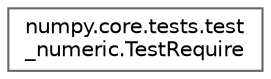 digraph "Graphical Class Hierarchy"
{
 // LATEX_PDF_SIZE
  bgcolor="transparent";
  edge [fontname=Helvetica,fontsize=10,labelfontname=Helvetica,labelfontsize=10];
  node [fontname=Helvetica,fontsize=10,shape=box,height=0.2,width=0.4];
  rankdir="LR";
  Node0 [id="Node000000",label="numpy.core.tests.test\l_numeric.TestRequire",height=0.2,width=0.4,color="grey40", fillcolor="white", style="filled",URL="$dc/dc1/classnumpy_1_1core_1_1tests_1_1test__numeric_1_1TestRequire.html",tooltip=" "];
}
